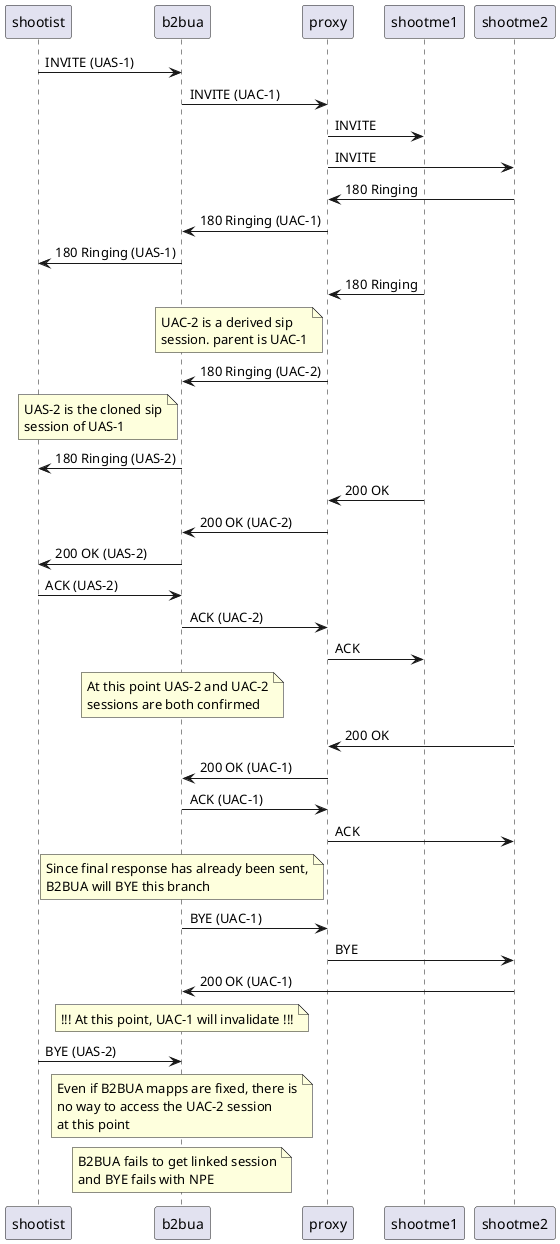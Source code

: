 @startuml
shootist -> b2bua: INVITE (UAS-1)
b2bua -> proxy: INVITE (UAC-1)
proxy -> shootme1: INVITE
proxy -> shootme2: INVITE

shootme2 -> proxy: 180 Ringing
proxy -> b2bua: 180 Ringing (UAC-1)
b2bua -> shootist: 180 Ringing (UAS-1)

shootme1 -> proxy: 180 Ringing
note left of proxy
UAC-2 is a derived sip
session. parent is UAC-1
end note
proxy -> b2bua: 180 Ringing (UAC-2)
note left of b2bua
UAS-2 is the cloned sip
session of UAS-1
end note
b2bua -> shootist: 180 Ringing (UAS-2)

shootme1 -> proxy: 200 OK
proxy -> b2bua: 200 OK (UAC-2)
b2bua -> shootist: 200 OK (UAS-2)
shootist -> b2bua: ACK (UAS-2)
b2bua -> proxy: ACK (UAC-2)
proxy -> shootme1: ACK

note over b2bua: At this point UAS-2 and UAC-2\nsessions are both confirmed


shootme2 -> proxy: 200 OK
proxy -> b2bua: 200 OK (UAC-1)
b2bua -> proxy: ACK (UAC-1)
proxy -> shootme2: ACK

note over b2bua: Since final response has already been sent,\nB2BUA will BYE this branch

b2bua -> proxy: BYE (UAC-1)
proxy -> shootme2: BYE
shootme2 -> b2bua: 200 OK (UAC-1)

note over b2bua: !!! At this point, UAC-1 will invalidate !!!

shootist -> b2bua: BYE (UAS-2)

note over b2bua: Even if B2BUA mapps are fixed, there is\nno way to access the UAC-2 session\nat this point

note over b2bua: B2BUA fails to get linked session\nand BYE fails with NPE
@enduml
